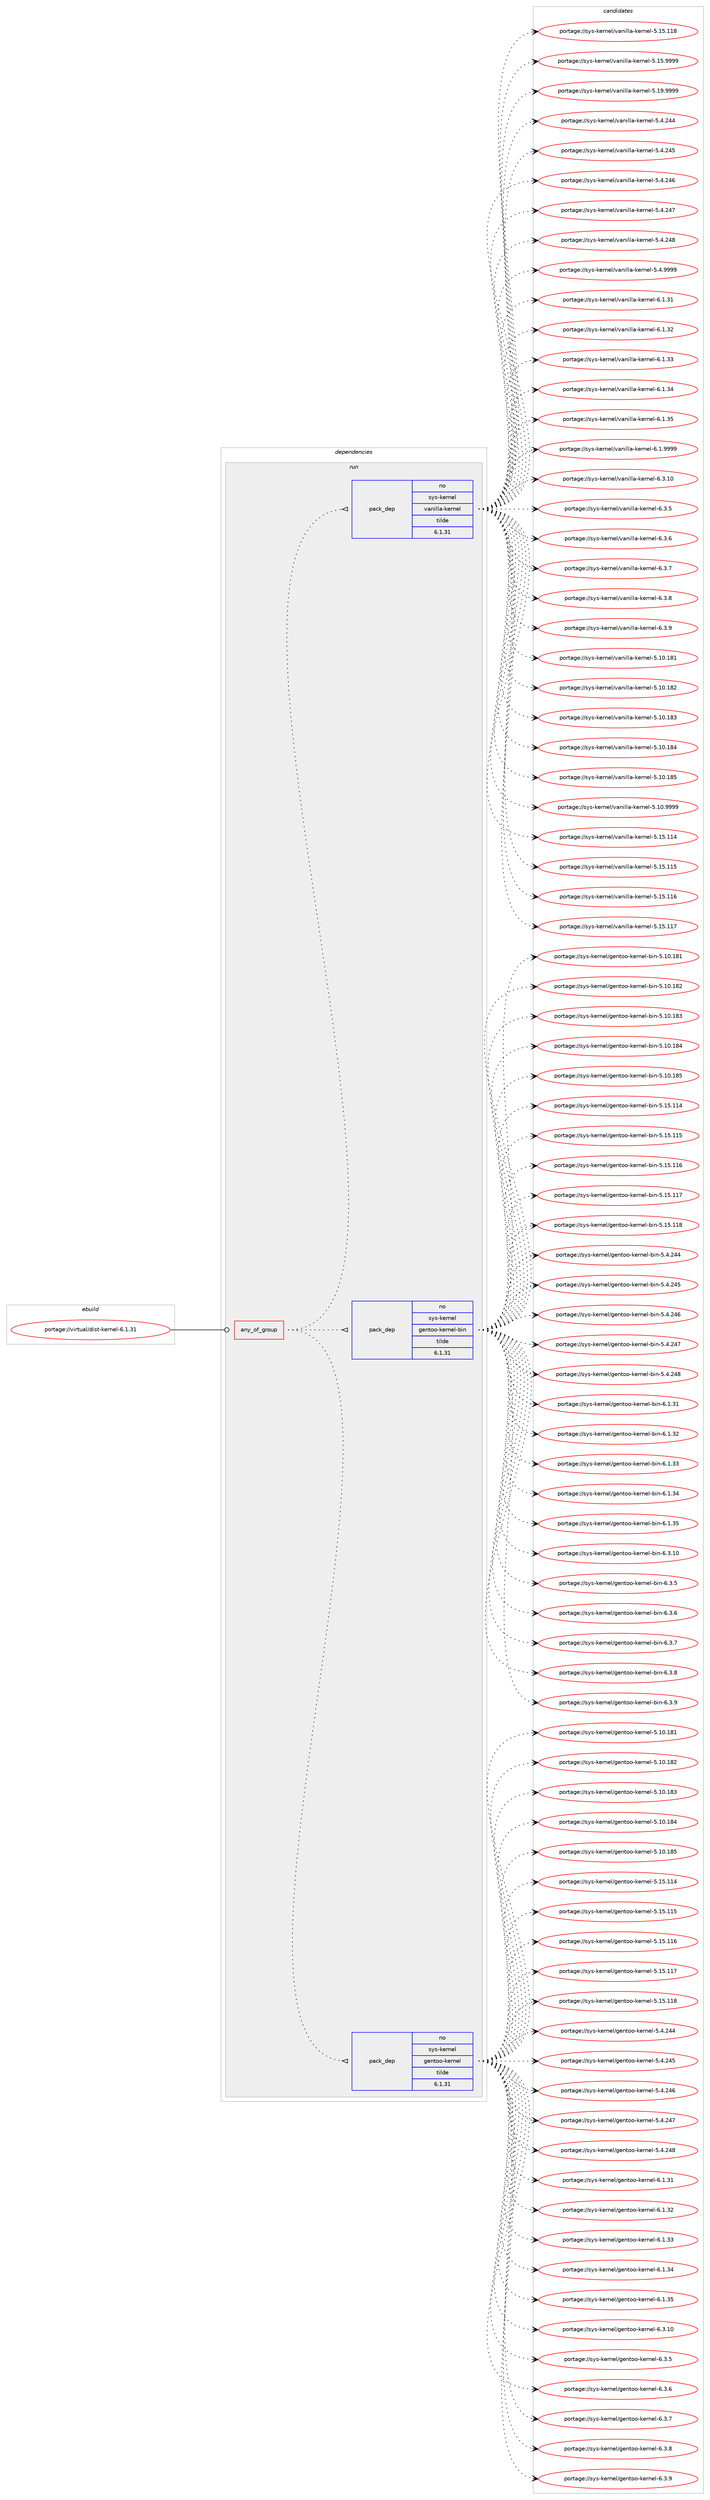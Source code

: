 digraph prolog {

# *************
# Graph options
# *************

newrank=true;
concentrate=true;
compound=true;
graph [rankdir=LR,fontname=Helvetica,fontsize=10,ranksep=1.5];#, ranksep=2.5, nodesep=0.2];
edge  [arrowhead=vee];
node  [fontname=Helvetica,fontsize=10];

# **********
# The ebuild
# **********

subgraph cluster_leftcol {
color=gray;
rank=same;
label=<<i>ebuild</i>>;
id [label="portage://virtual/dist-kernel-6.1.31", color=red, width=4, href="../virtual/dist-kernel-6.1.31.svg"];
}

# ****************
# The dependencies
# ****************

subgraph cluster_midcol {
color=gray;
label=<<i>dependencies</i>>;
subgraph cluster_compile {
fillcolor="#eeeeee";
style=filled;
label=<<i>compile</i>>;
}
subgraph cluster_compileandrun {
fillcolor="#eeeeee";
style=filled;
label=<<i>compile and run</i>>;
}
subgraph cluster_run {
fillcolor="#eeeeee";
style=filled;
label=<<i>run</i>>;
subgraph any17 {
dependency281 [label=<<TABLE BORDER="0" CELLBORDER="1" CELLSPACING="0" CELLPADDING="4"><TR><TD CELLPADDING="10">any_of_group</TD></TR></TABLE>>, shape=none, color=red];subgraph pack161 {
dependency282 [label=<<TABLE BORDER="0" CELLBORDER="1" CELLSPACING="0" CELLPADDING="4" WIDTH="220"><TR><TD ROWSPAN="6" CELLPADDING="30">pack_dep</TD></TR><TR><TD WIDTH="110">no</TD></TR><TR><TD>sys-kernel</TD></TR><TR><TD>gentoo-kernel</TD></TR><TR><TD>tilde</TD></TR><TR><TD>6.1.31</TD></TR></TABLE>>, shape=none, color=blue];
}
dependency281:e -> dependency282:w [weight=20,style="dotted",arrowhead="oinv"];
subgraph pack162 {
dependency283 [label=<<TABLE BORDER="0" CELLBORDER="1" CELLSPACING="0" CELLPADDING="4" WIDTH="220"><TR><TD ROWSPAN="6" CELLPADDING="30">pack_dep</TD></TR><TR><TD WIDTH="110">no</TD></TR><TR><TD>sys-kernel</TD></TR><TR><TD>gentoo-kernel-bin</TD></TR><TR><TD>tilde</TD></TR><TR><TD>6.1.31</TD></TR></TABLE>>, shape=none, color=blue];
}
dependency281:e -> dependency283:w [weight=20,style="dotted",arrowhead="oinv"];
subgraph pack163 {
dependency284 [label=<<TABLE BORDER="0" CELLBORDER="1" CELLSPACING="0" CELLPADDING="4" WIDTH="220"><TR><TD ROWSPAN="6" CELLPADDING="30">pack_dep</TD></TR><TR><TD WIDTH="110">no</TD></TR><TR><TD>sys-kernel</TD></TR><TR><TD>vanilla-kernel</TD></TR><TR><TD>tilde</TD></TR><TR><TD>6.1.31</TD></TR></TABLE>>, shape=none, color=blue];
}
dependency281:e -> dependency284:w [weight=20,style="dotted",arrowhead="oinv"];
}
id:e -> dependency281:w [weight=20,style="solid",arrowhead="odot"];
}
}

# **************
# The candidates
# **************

subgraph cluster_choices {
rank=same;
color=gray;
label=<<i>candidates</i>>;

subgraph choice161 {
color=black;
nodesep=1;
choice115121115451071011141101011084710310111011611111145107101114110101108455346494846495649 [label="portage://sys-kernel/gentoo-kernel-5.10.181", color=red, width=4,href="../sys-kernel/gentoo-kernel-5.10.181.svg"];
choice115121115451071011141101011084710310111011611111145107101114110101108455346494846495650 [label="portage://sys-kernel/gentoo-kernel-5.10.182", color=red, width=4,href="../sys-kernel/gentoo-kernel-5.10.182.svg"];
choice115121115451071011141101011084710310111011611111145107101114110101108455346494846495651 [label="portage://sys-kernel/gentoo-kernel-5.10.183", color=red, width=4,href="../sys-kernel/gentoo-kernel-5.10.183.svg"];
choice115121115451071011141101011084710310111011611111145107101114110101108455346494846495652 [label="portage://sys-kernel/gentoo-kernel-5.10.184", color=red, width=4,href="../sys-kernel/gentoo-kernel-5.10.184.svg"];
choice115121115451071011141101011084710310111011611111145107101114110101108455346494846495653 [label="portage://sys-kernel/gentoo-kernel-5.10.185", color=red, width=4,href="../sys-kernel/gentoo-kernel-5.10.185.svg"];
choice115121115451071011141101011084710310111011611111145107101114110101108455346495346494952 [label="portage://sys-kernel/gentoo-kernel-5.15.114", color=red, width=4,href="../sys-kernel/gentoo-kernel-5.15.114.svg"];
choice115121115451071011141101011084710310111011611111145107101114110101108455346495346494953 [label="portage://sys-kernel/gentoo-kernel-5.15.115", color=red, width=4,href="../sys-kernel/gentoo-kernel-5.15.115.svg"];
choice115121115451071011141101011084710310111011611111145107101114110101108455346495346494954 [label="portage://sys-kernel/gentoo-kernel-5.15.116", color=red, width=4,href="../sys-kernel/gentoo-kernel-5.15.116.svg"];
choice115121115451071011141101011084710310111011611111145107101114110101108455346495346494955 [label="portage://sys-kernel/gentoo-kernel-5.15.117", color=red, width=4,href="../sys-kernel/gentoo-kernel-5.15.117.svg"];
choice115121115451071011141101011084710310111011611111145107101114110101108455346495346494956 [label="portage://sys-kernel/gentoo-kernel-5.15.118", color=red, width=4,href="../sys-kernel/gentoo-kernel-5.15.118.svg"];
choice1151211154510710111411010110847103101110116111111451071011141101011084553465246505252 [label="portage://sys-kernel/gentoo-kernel-5.4.244", color=red, width=4,href="../sys-kernel/gentoo-kernel-5.4.244.svg"];
choice1151211154510710111411010110847103101110116111111451071011141101011084553465246505253 [label="portage://sys-kernel/gentoo-kernel-5.4.245", color=red, width=4,href="../sys-kernel/gentoo-kernel-5.4.245.svg"];
choice1151211154510710111411010110847103101110116111111451071011141101011084553465246505254 [label="portage://sys-kernel/gentoo-kernel-5.4.246", color=red, width=4,href="../sys-kernel/gentoo-kernel-5.4.246.svg"];
choice1151211154510710111411010110847103101110116111111451071011141101011084553465246505255 [label="portage://sys-kernel/gentoo-kernel-5.4.247", color=red, width=4,href="../sys-kernel/gentoo-kernel-5.4.247.svg"];
choice1151211154510710111411010110847103101110116111111451071011141101011084553465246505256 [label="portage://sys-kernel/gentoo-kernel-5.4.248", color=red, width=4,href="../sys-kernel/gentoo-kernel-5.4.248.svg"];
choice11512111545107101114110101108471031011101161111114510710111411010110845544649465149 [label="portage://sys-kernel/gentoo-kernel-6.1.31", color=red, width=4,href="../sys-kernel/gentoo-kernel-6.1.31.svg"];
choice11512111545107101114110101108471031011101161111114510710111411010110845544649465150 [label="portage://sys-kernel/gentoo-kernel-6.1.32", color=red, width=4,href="../sys-kernel/gentoo-kernel-6.1.32.svg"];
choice11512111545107101114110101108471031011101161111114510710111411010110845544649465151 [label="portage://sys-kernel/gentoo-kernel-6.1.33", color=red, width=4,href="../sys-kernel/gentoo-kernel-6.1.33.svg"];
choice11512111545107101114110101108471031011101161111114510710111411010110845544649465152 [label="portage://sys-kernel/gentoo-kernel-6.1.34", color=red, width=4,href="../sys-kernel/gentoo-kernel-6.1.34.svg"];
choice11512111545107101114110101108471031011101161111114510710111411010110845544649465153 [label="portage://sys-kernel/gentoo-kernel-6.1.35", color=red, width=4,href="../sys-kernel/gentoo-kernel-6.1.35.svg"];
choice11512111545107101114110101108471031011101161111114510710111411010110845544651464948 [label="portage://sys-kernel/gentoo-kernel-6.3.10", color=red, width=4,href="../sys-kernel/gentoo-kernel-6.3.10.svg"];
choice115121115451071011141101011084710310111011611111145107101114110101108455446514653 [label="portage://sys-kernel/gentoo-kernel-6.3.5", color=red, width=4,href="../sys-kernel/gentoo-kernel-6.3.5.svg"];
choice115121115451071011141101011084710310111011611111145107101114110101108455446514654 [label="portage://sys-kernel/gentoo-kernel-6.3.6", color=red, width=4,href="../sys-kernel/gentoo-kernel-6.3.6.svg"];
choice115121115451071011141101011084710310111011611111145107101114110101108455446514655 [label="portage://sys-kernel/gentoo-kernel-6.3.7", color=red, width=4,href="../sys-kernel/gentoo-kernel-6.3.7.svg"];
choice115121115451071011141101011084710310111011611111145107101114110101108455446514656 [label="portage://sys-kernel/gentoo-kernel-6.3.8", color=red, width=4,href="../sys-kernel/gentoo-kernel-6.3.8.svg"];
choice115121115451071011141101011084710310111011611111145107101114110101108455446514657 [label="portage://sys-kernel/gentoo-kernel-6.3.9", color=red, width=4,href="../sys-kernel/gentoo-kernel-6.3.9.svg"];
dependency282:e -> choice115121115451071011141101011084710310111011611111145107101114110101108455346494846495649:w [style=dotted,weight="100"];
dependency282:e -> choice115121115451071011141101011084710310111011611111145107101114110101108455346494846495650:w [style=dotted,weight="100"];
dependency282:e -> choice115121115451071011141101011084710310111011611111145107101114110101108455346494846495651:w [style=dotted,weight="100"];
dependency282:e -> choice115121115451071011141101011084710310111011611111145107101114110101108455346494846495652:w [style=dotted,weight="100"];
dependency282:e -> choice115121115451071011141101011084710310111011611111145107101114110101108455346494846495653:w [style=dotted,weight="100"];
dependency282:e -> choice115121115451071011141101011084710310111011611111145107101114110101108455346495346494952:w [style=dotted,weight="100"];
dependency282:e -> choice115121115451071011141101011084710310111011611111145107101114110101108455346495346494953:w [style=dotted,weight="100"];
dependency282:e -> choice115121115451071011141101011084710310111011611111145107101114110101108455346495346494954:w [style=dotted,weight="100"];
dependency282:e -> choice115121115451071011141101011084710310111011611111145107101114110101108455346495346494955:w [style=dotted,weight="100"];
dependency282:e -> choice115121115451071011141101011084710310111011611111145107101114110101108455346495346494956:w [style=dotted,weight="100"];
dependency282:e -> choice1151211154510710111411010110847103101110116111111451071011141101011084553465246505252:w [style=dotted,weight="100"];
dependency282:e -> choice1151211154510710111411010110847103101110116111111451071011141101011084553465246505253:w [style=dotted,weight="100"];
dependency282:e -> choice1151211154510710111411010110847103101110116111111451071011141101011084553465246505254:w [style=dotted,weight="100"];
dependency282:e -> choice1151211154510710111411010110847103101110116111111451071011141101011084553465246505255:w [style=dotted,weight="100"];
dependency282:e -> choice1151211154510710111411010110847103101110116111111451071011141101011084553465246505256:w [style=dotted,weight="100"];
dependency282:e -> choice11512111545107101114110101108471031011101161111114510710111411010110845544649465149:w [style=dotted,weight="100"];
dependency282:e -> choice11512111545107101114110101108471031011101161111114510710111411010110845544649465150:w [style=dotted,weight="100"];
dependency282:e -> choice11512111545107101114110101108471031011101161111114510710111411010110845544649465151:w [style=dotted,weight="100"];
dependency282:e -> choice11512111545107101114110101108471031011101161111114510710111411010110845544649465152:w [style=dotted,weight="100"];
dependency282:e -> choice11512111545107101114110101108471031011101161111114510710111411010110845544649465153:w [style=dotted,weight="100"];
dependency282:e -> choice11512111545107101114110101108471031011101161111114510710111411010110845544651464948:w [style=dotted,weight="100"];
dependency282:e -> choice115121115451071011141101011084710310111011611111145107101114110101108455446514653:w [style=dotted,weight="100"];
dependency282:e -> choice115121115451071011141101011084710310111011611111145107101114110101108455446514654:w [style=dotted,weight="100"];
dependency282:e -> choice115121115451071011141101011084710310111011611111145107101114110101108455446514655:w [style=dotted,weight="100"];
dependency282:e -> choice115121115451071011141101011084710310111011611111145107101114110101108455446514656:w [style=dotted,weight="100"];
dependency282:e -> choice115121115451071011141101011084710310111011611111145107101114110101108455446514657:w [style=dotted,weight="100"];
}
subgraph choice162 {
color=black;
nodesep=1;
choice1151211154510710111411010110847103101110116111111451071011141101011084598105110455346494846495649 [label="portage://sys-kernel/gentoo-kernel-bin-5.10.181", color=red, width=4,href="../sys-kernel/gentoo-kernel-bin-5.10.181.svg"];
choice1151211154510710111411010110847103101110116111111451071011141101011084598105110455346494846495650 [label="portage://sys-kernel/gentoo-kernel-bin-5.10.182", color=red, width=4,href="../sys-kernel/gentoo-kernel-bin-5.10.182.svg"];
choice1151211154510710111411010110847103101110116111111451071011141101011084598105110455346494846495651 [label="portage://sys-kernel/gentoo-kernel-bin-5.10.183", color=red, width=4,href="../sys-kernel/gentoo-kernel-bin-5.10.183.svg"];
choice1151211154510710111411010110847103101110116111111451071011141101011084598105110455346494846495652 [label="portage://sys-kernel/gentoo-kernel-bin-5.10.184", color=red, width=4,href="../sys-kernel/gentoo-kernel-bin-5.10.184.svg"];
choice1151211154510710111411010110847103101110116111111451071011141101011084598105110455346494846495653 [label="portage://sys-kernel/gentoo-kernel-bin-5.10.185", color=red, width=4,href="../sys-kernel/gentoo-kernel-bin-5.10.185.svg"];
choice1151211154510710111411010110847103101110116111111451071011141101011084598105110455346495346494952 [label="portage://sys-kernel/gentoo-kernel-bin-5.15.114", color=red, width=4,href="../sys-kernel/gentoo-kernel-bin-5.15.114.svg"];
choice1151211154510710111411010110847103101110116111111451071011141101011084598105110455346495346494953 [label="portage://sys-kernel/gentoo-kernel-bin-5.15.115", color=red, width=4,href="../sys-kernel/gentoo-kernel-bin-5.15.115.svg"];
choice1151211154510710111411010110847103101110116111111451071011141101011084598105110455346495346494954 [label="portage://sys-kernel/gentoo-kernel-bin-5.15.116", color=red, width=4,href="../sys-kernel/gentoo-kernel-bin-5.15.116.svg"];
choice1151211154510710111411010110847103101110116111111451071011141101011084598105110455346495346494955 [label="portage://sys-kernel/gentoo-kernel-bin-5.15.117", color=red, width=4,href="../sys-kernel/gentoo-kernel-bin-5.15.117.svg"];
choice1151211154510710111411010110847103101110116111111451071011141101011084598105110455346495346494956 [label="portage://sys-kernel/gentoo-kernel-bin-5.15.118", color=red, width=4,href="../sys-kernel/gentoo-kernel-bin-5.15.118.svg"];
choice11512111545107101114110101108471031011101161111114510710111411010110845981051104553465246505252 [label="portage://sys-kernel/gentoo-kernel-bin-5.4.244", color=red, width=4,href="../sys-kernel/gentoo-kernel-bin-5.4.244.svg"];
choice11512111545107101114110101108471031011101161111114510710111411010110845981051104553465246505253 [label="portage://sys-kernel/gentoo-kernel-bin-5.4.245", color=red, width=4,href="../sys-kernel/gentoo-kernel-bin-5.4.245.svg"];
choice11512111545107101114110101108471031011101161111114510710111411010110845981051104553465246505254 [label="portage://sys-kernel/gentoo-kernel-bin-5.4.246", color=red, width=4,href="../sys-kernel/gentoo-kernel-bin-5.4.246.svg"];
choice11512111545107101114110101108471031011101161111114510710111411010110845981051104553465246505255 [label="portage://sys-kernel/gentoo-kernel-bin-5.4.247", color=red, width=4,href="../sys-kernel/gentoo-kernel-bin-5.4.247.svg"];
choice11512111545107101114110101108471031011101161111114510710111411010110845981051104553465246505256 [label="portage://sys-kernel/gentoo-kernel-bin-5.4.248", color=red, width=4,href="../sys-kernel/gentoo-kernel-bin-5.4.248.svg"];
choice115121115451071011141101011084710310111011611111145107101114110101108459810511045544649465149 [label="portage://sys-kernel/gentoo-kernel-bin-6.1.31", color=red, width=4,href="../sys-kernel/gentoo-kernel-bin-6.1.31.svg"];
choice115121115451071011141101011084710310111011611111145107101114110101108459810511045544649465150 [label="portage://sys-kernel/gentoo-kernel-bin-6.1.32", color=red, width=4,href="../sys-kernel/gentoo-kernel-bin-6.1.32.svg"];
choice115121115451071011141101011084710310111011611111145107101114110101108459810511045544649465151 [label="portage://sys-kernel/gentoo-kernel-bin-6.1.33", color=red, width=4,href="../sys-kernel/gentoo-kernel-bin-6.1.33.svg"];
choice115121115451071011141101011084710310111011611111145107101114110101108459810511045544649465152 [label="portage://sys-kernel/gentoo-kernel-bin-6.1.34", color=red, width=4,href="../sys-kernel/gentoo-kernel-bin-6.1.34.svg"];
choice115121115451071011141101011084710310111011611111145107101114110101108459810511045544649465153 [label="portage://sys-kernel/gentoo-kernel-bin-6.1.35", color=red, width=4,href="../sys-kernel/gentoo-kernel-bin-6.1.35.svg"];
choice115121115451071011141101011084710310111011611111145107101114110101108459810511045544651464948 [label="portage://sys-kernel/gentoo-kernel-bin-6.3.10", color=red, width=4,href="../sys-kernel/gentoo-kernel-bin-6.3.10.svg"];
choice1151211154510710111411010110847103101110116111111451071011141101011084598105110455446514653 [label="portage://sys-kernel/gentoo-kernel-bin-6.3.5", color=red, width=4,href="../sys-kernel/gentoo-kernel-bin-6.3.5.svg"];
choice1151211154510710111411010110847103101110116111111451071011141101011084598105110455446514654 [label="portage://sys-kernel/gentoo-kernel-bin-6.3.6", color=red, width=4,href="../sys-kernel/gentoo-kernel-bin-6.3.6.svg"];
choice1151211154510710111411010110847103101110116111111451071011141101011084598105110455446514655 [label="portage://sys-kernel/gentoo-kernel-bin-6.3.7", color=red, width=4,href="../sys-kernel/gentoo-kernel-bin-6.3.7.svg"];
choice1151211154510710111411010110847103101110116111111451071011141101011084598105110455446514656 [label="portage://sys-kernel/gentoo-kernel-bin-6.3.8", color=red, width=4,href="../sys-kernel/gentoo-kernel-bin-6.3.8.svg"];
choice1151211154510710111411010110847103101110116111111451071011141101011084598105110455446514657 [label="portage://sys-kernel/gentoo-kernel-bin-6.3.9", color=red, width=4,href="../sys-kernel/gentoo-kernel-bin-6.3.9.svg"];
dependency283:e -> choice1151211154510710111411010110847103101110116111111451071011141101011084598105110455346494846495649:w [style=dotted,weight="100"];
dependency283:e -> choice1151211154510710111411010110847103101110116111111451071011141101011084598105110455346494846495650:w [style=dotted,weight="100"];
dependency283:e -> choice1151211154510710111411010110847103101110116111111451071011141101011084598105110455346494846495651:w [style=dotted,weight="100"];
dependency283:e -> choice1151211154510710111411010110847103101110116111111451071011141101011084598105110455346494846495652:w [style=dotted,weight="100"];
dependency283:e -> choice1151211154510710111411010110847103101110116111111451071011141101011084598105110455346494846495653:w [style=dotted,weight="100"];
dependency283:e -> choice1151211154510710111411010110847103101110116111111451071011141101011084598105110455346495346494952:w [style=dotted,weight="100"];
dependency283:e -> choice1151211154510710111411010110847103101110116111111451071011141101011084598105110455346495346494953:w [style=dotted,weight="100"];
dependency283:e -> choice1151211154510710111411010110847103101110116111111451071011141101011084598105110455346495346494954:w [style=dotted,weight="100"];
dependency283:e -> choice1151211154510710111411010110847103101110116111111451071011141101011084598105110455346495346494955:w [style=dotted,weight="100"];
dependency283:e -> choice1151211154510710111411010110847103101110116111111451071011141101011084598105110455346495346494956:w [style=dotted,weight="100"];
dependency283:e -> choice11512111545107101114110101108471031011101161111114510710111411010110845981051104553465246505252:w [style=dotted,weight="100"];
dependency283:e -> choice11512111545107101114110101108471031011101161111114510710111411010110845981051104553465246505253:w [style=dotted,weight="100"];
dependency283:e -> choice11512111545107101114110101108471031011101161111114510710111411010110845981051104553465246505254:w [style=dotted,weight="100"];
dependency283:e -> choice11512111545107101114110101108471031011101161111114510710111411010110845981051104553465246505255:w [style=dotted,weight="100"];
dependency283:e -> choice11512111545107101114110101108471031011101161111114510710111411010110845981051104553465246505256:w [style=dotted,weight="100"];
dependency283:e -> choice115121115451071011141101011084710310111011611111145107101114110101108459810511045544649465149:w [style=dotted,weight="100"];
dependency283:e -> choice115121115451071011141101011084710310111011611111145107101114110101108459810511045544649465150:w [style=dotted,weight="100"];
dependency283:e -> choice115121115451071011141101011084710310111011611111145107101114110101108459810511045544649465151:w [style=dotted,weight="100"];
dependency283:e -> choice115121115451071011141101011084710310111011611111145107101114110101108459810511045544649465152:w [style=dotted,weight="100"];
dependency283:e -> choice115121115451071011141101011084710310111011611111145107101114110101108459810511045544649465153:w [style=dotted,weight="100"];
dependency283:e -> choice115121115451071011141101011084710310111011611111145107101114110101108459810511045544651464948:w [style=dotted,weight="100"];
dependency283:e -> choice1151211154510710111411010110847103101110116111111451071011141101011084598105110455446514653:w [style=dotted,weight="100"];
dependency283:e -> choice1151211154510710111411010110847103101110116111111451071011141101011084598105110455446514654:w [style=dotted,weight="100"];
dependency283:e -> choice1151211154510710111411010110847103101110116111111451071011141101011084598105110455446514655:w [style=dotted,weight="100"];
dependency283:e -> choice1151211154510710111411010110847103101110116111111451071011141101011084598105110455446514656:w [style=dotted,weight="100"];
dependency283:e -> choice1151211154510710111411010110847103101110116111111451071011141101011084598105110455446514657:w [style=dotted,weight="100"];
}
subgraph choice163 {
color=black;
nodesep=1;
choice1151211154510710111411010110847118971101051081089745107101114110101108455346494846495649 [label="portage://sys-kernel/vanilla-kernel-5.10.181", color=red, width=4,href="../sys-kernel/vanilla-kernel-5.10.181.svg"];
choice1151211154510710111411010110847118971101051081089745107101114110101108455346494846495650 [label="portage://sys-kernel/vanilla-kernel-5.10.182", color=red, width=4,href="../sys-kernel/vanilla-kernel-5.10.182.svg"];
choice1151211154510710111411010110847118971101051081089745107101114110101108455346494846495651 [label="portage://sys-kernel/vanilla-kernel-5.10.183", color=red, width=4,href="../sys-kernel/vanilla-kernel-5.10.183.svg"];
choice1151211154510710111411010110847118971101051081089745107101114110101108455346494846495652 [label="portage://sys-kernel/vanilla-kernel-5.10.184", color=red, width=4,href="../sys-kernel/vanilla-kernel-5.10.184.svg"];
choice1151211154510710111411010110847118971101051081089745107101114110101108455346494846495653 [label="portage://sys-kernel/vanilla-kernel-5.10.185", color=red, width=4,href="../sys-kernel/vanilla-kernel-5.10.185.svg"];
choice115121115451071011141101011084711897110105108108974510710111411010110845534649484657575757 [label="portage://sys-kernel/vanilla-kernel-5.10.9999", color=red, width=4,href="../sys-kernel/vanilla-kernel-5.10.9999.svg"];
choice1151211154510710111411010110847118971101051081089745107101114110101108455346495346494952 [label="portage://sys-kernel/vanilla-kernel-5.15.114", color=red, width=4,href="../sys-kernel/vanilla-kernel-5.15.114.svg"];
choice1151211154510710111411010110847118971101051081089745107101114110101108455346495346494953 [label="portage://sys-kernel/vanilla-kernel-5.15.115", color=red, width=4,href="../sys-kernel/vanilla-kernel-5.15.115.svg"];
choice1151211154510710111411010110847118971101051081089745107101114110101108455346495346494954 [label="portage://sys-kernel/vanilla-kernel-5.15.116", color=red, width=4,href="../sys-kernel/vanilla-kernel-5.15.116.svg"];
choice1151211154510710111411010110847118971101051081089745107101114110101108455346495346494955 [label="portage://sys-kernel/vanilla-kernel-5.15.117", color=red, width=4,href="../sys-kernel/vanilla-kernel-5.15.117.svg"];
choice1151211154510710111411010110847118971101051081089745107101114110101108455346495346494956 [label="portage://sys-kernel/vanilla-kernel-5.15.118", color=red, width=4,href="../sys-kernel/vanilla-kernel-5.15.118.svg"];
choice115121115451071011141101011084711897110105108108974510710111411010110845534649534657575757 [label="portage://sys-kernel/vanilla-kernel-5.15.9999", color=red, width=4,href="../sys-kernel/vanilla-kernel-5.15.9999.svg"];
choice115121115451071011141101011084711897110105108108974510710111411010110845534649574657575757 [label="portage://sys-kernel/vanilla-kernel-5.19.9999", color=red, width=4,href="../sys-kernel/vanilla-kernel-5.19.9999.svg"];
choice11512111545107101114110101108471189711010510810897451071011141101011084553465246505252 [label="portage://sys-kernel/vanilla-kernel-5.4.244", color=red, width=4,href="../sys-kernel/vanilla-kernel-5.4.244.svg"];
choice11512111545107101114110101108471189711010510810897451071011141101011084553465246505253 [label="portage://sys-kernel/vanilla-kernel-5.4.245", color=red, width=4,href="../sys-kernel/vanilla-kernel-5.4.245.svg"];
choice11512111545107101114110101108471189711010510810897451071011141101011084553465246505254 [label="portage://sys-kernel/vanilla-kernel-5.4.246", color=red, width=4,href="../sys-kernel/vanilla-kernel-5.4.246.svg"];
choice11512111545107101114110101108471189711010510810897451071011141101011084553465246505255 [label="portage://sys-kernel/vanilla-kernel-5.4.247", color=red, width=4,href="../sys-kernel/vanilla-kernel-5.4.247.svg"];
choice11512111545107101114110101108471189711010510810897451071011141101011084553465246505256 [label="portage://sys-kernel/vanilla-kernel-5.4.248", color=red, width=4,href="../sys-kernel/vanilla-kernel-5.4.248.svg"];
choice1151211154510710111411010110847118971101051081089745107101114110101108455346524657575757 [label="portage://sys-kernel/vanilla-kernel-5.4.9999", color=red, width=4,href="../sys-kernel/vanilla-kernel-5.4.9999.svg"];
choice115121115451071011141101011084711897110105108108974510710111411010110845544649465149 [label="portage://sys-kernel/vanilla-kernel-6.1.31", color=red, width=4,href="../sys-kernel/vanilla-kernel-6.1.31.svg"];
choice115121115451071011141101011084711897110105108108974510710111411010110845544649465150 [label="portage://sys-kernel/vanilla-kernel-6.1.32", color=red, width=4,href="../sys-kernel/vanilla-kernel-6.1.32.svg"];
choice115121115451071011141101011084711897110105108108974510710111411010110845544649465151 [label="portage://sys-kernel/vanilla-kernel-6.1.33", color=red, width=4,href="../sys-kernel/vanilla-kernel-6.1.33.svg"];
choice115121115451071011141101011084711897110105108108974510710111411010110845544649465152 [label="portage://sys-kernel/vanilla-kernel-6.1.34", color=red, width=4,href="../sys-kernel/vanilla-kernel-6.1.34.svg"];
choice115121115451071011141101011084711897110105108108974510710111411010110845544649465153 [label="portage://sys-kernel/vanilla-kernel-6.1.35", color=red, width=4,href="../sys-kernel/vanilla-kernel-6.1.35.svg"];
choice1151211154510710111411010110847118971101051081089745107101114110101108455446494657575757 [label="portage://sys-kernel/vanilla-kernel-6.1.9999", color=red, width=4,href="../sys-kernel/vanilla-kernel-6.1.9999.svg"];
choice115121115451071011141101011084711897110105108108974510710111411010110845544651464948 [label="portage://sys-kernel/vanilla-kernel-6.3.10", color=red, width=4,href="../sys-kernel/vanilla-kernel-6.3.10.svg"];
choice1151211154510710111411010110847118971101051081089745107101114110101108455446514653 [label="portage://sys-kernel/vanilla-kernel-6.3.5", color=red, width=4,href="../sys-kernel/vanilla-kernel-6.3.5.svg"];
choice1151211154510710111411010110847118971101051081089745107101114110101108455446514654 [label="portage://sys-kernel/vanilla-kernel-6.3.6", color=red, width=4,href="../sys-kernel/vanilla-kernel-6.3.6.svg"];
choice1151211154510710111411010110847118971101051081089745107101114110101108455446514655 [label="portage://sys-kernel/vanilla-kernel-6.3.7", color=red, width=4,href="../sys-kernel/vanilla-kernel-6.3.7.svg"];
choice1151211154510710111411010110847118971101051081089745107101114110101108455446514656 [label="portage://sys-kernel/vanilla-kernel-6.3.8", color=red, width=4,href="../sys-kernel/vanilla-kernel-6.3.8.svg"];
choice1151211154510710111411010110847118971101051081089745107101114110101108455446514657 [label="portage://sys-kernel/vanilla-kernel-6.3.9", color=red, width=4,href="../sys-kernel/vanilla-kernel-6.3.9.svg"];
dependency284:e -> choice1151211154510710111411010110847118971101051081089745107101114110101108455346494846495649:w [style=dotted,weight="100"];
dependency284:e -> choice1151211154510710111411010110847118971101051081089745107101114110101108455346494846495650:w [style=dotted,weight="100"];
dependency284:e -> choice1151211154510710111411010110847118971101051081089745107101114110101108455346494846495651:w [style=dotted,weight="100"];
dependency284:e -> choice1151211154510710111411010110847118971101051081089745107101114110101108455346494846495652:w [style=dotted,weight="100"];
dependency284:e -> choice1151211154510710111411010110847118971101051081089745107101114110101108455346494846495653:w [style=dotted,weight="100"];
dependency284:e -> choice115121115451071011141101011084711897110105108108974510710111411010110845534649484657575757:w [style=dotted,weight="100"];
dependency284:e -> choice1151211154510710111411010110847118971101051081089745107101114110101108455346495346494952:w [style=dotted,weight="100"];
dependency284:e -> choice1151211154510710111411010110847118971101051081089745107101114110101108455346495346494953:w [style=dotted,weight="100"];
dependency284:e -> choice1151211154510710111411010110847118971101051081089745107101114110101108455346495346494954:w [style=dotted,weight="100"];
dependency284:e -> choice1151211154510710111411010110847118971101051081089745107101114110101108455346495346494955:w [style=dotted,weight="100"];
dependency284:e -> choice1151211154510710111411010110847118971101051081089745107101114110101108455346495346494956:w [style=dotted,weight="100"];
dependency284:e -> choice115121115451071011141101011084711897110105108108974510710111411010110845534649534657575757:w [style=dotted,weight="100"];
dependency284:e -> choice115121115451071011141101011084711897110105108108974510710111411010110845534649574657575757:w [style=dotted,weight="100"];
dependency284:e -> choice11512111545107101114110101108471189711010510810897451071011141101011084553465246505252:w [style=dotted,weight="100"];
dependency284:e -> choice11512111545107101114110101108471189711010510810897451071011141101011084553465246505253:w [style=dotted,weight="100"];
dependency284:e -> choice11512111545107101114110101108471189711010510810897451071011141101011084553465246505254:w [style=dotted,weight="100"];
dependency284:e -> choice11512111545107101114110101108471189711010510810897451071011141101011084553465246505255:w [style=dotted,weight="100"];
dependency284:e -> choice11512111545107101114110101108471189711010510810897451071011141101011084553465246505256:w [style=dotted,weight="100"];
dependency284:e -> choice1151211154510710111411010110847118971101051081089745107101114110101108455346524657575757:w [style=dotted,weight="100"];
dependency284:e -> choice115121115451071011141101011084711897110105108108974510710111411010110845544649465149:w [style=dotted,weight="100"];
dependency284:e -> choice115121115451071011141101011084711897110105108108974510710111411010110845544649465150:w [style=dotted,weight="100"];
dependency284:e -> choice115121115451071011141101011084711897110105108108974510710111411010110845544649465151:w [style=dotted,weight="100"];
dependency284:e -> choice115121115451071011141101011084711897110105108108974510710111411010110845544649465152:w [style=dotted,weight="100"];
dependency284:e -> choice115121115451071011141101011084711897110105108108974510710111411010110845544649465153:w [style=dotted,weight="100"];
dependency284:e -> choice1151211154510710111411010110847118971101051081089745107101114110101108455446494657575757:w [style=dotted,weight="100"];
dependency284:e -> choice115121115451071011141101011084711897110105108108974510710111411010110845544651464948:w [style=dotted,weight="100"];
dependency284:e -> choice1151211154510710111411010110847118971101051081089745107101114110101108455446514653:w [style=dotted,weight="100"];
dependency284:e -> choice1151211154510710111411010110847118971101051081089745107101114110101108455446514654:w [style=dotted,weight="100"];
dependency284:e -> choice1151211154510710111411010110847118971101051081089745107101114110101108455446514655:w [style=dotted,weight="100"];
dependency284:e -> choice1151211154510710111411010110847118971101051081089745107101114110101108455446514656:w [style=dotted,weight="100"];
dependency284:e -> choice1151211154510710111411010110847118971101051081089745107101114110101108455446514657:w [style=dotted,weight="100"];
}
}

}
